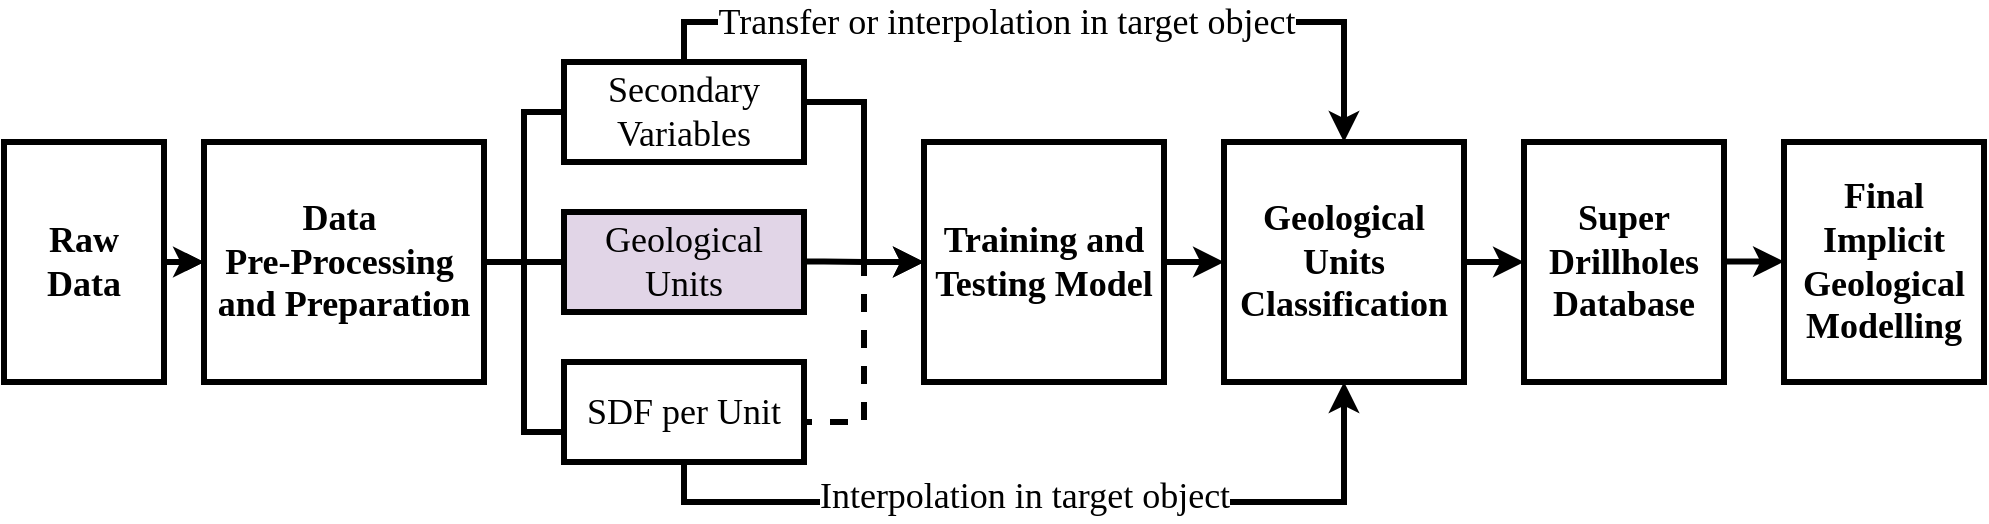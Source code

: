<mxfile version="28.0.4">
  <diagram name="Página-1" id="S8U-x5zmdfpuhueGBNwN">
    <mxGraphModel dx="1293" dy="755" grid="1" gridSize="10" guides="1" tooltips="1" connect="1" arrows="1" fold="1" page="1" pageScale="1" pageWidth="1169" pageHeight="827" math="0" shadow="0">
      <root>
        <mxCell id="0" />
        <mxCell id="1" parent="0" />
        <mxCell id="-i16baqEdhxGcpIUMj6I-20" style="edgeStyle=orthogonalEdgeStyle;rounded=0;orthogonalLoop=1;jettySize=auto;html=1;exitX=1;exitY=0.5;exitDx=0;exitDy=0;entryX=0;entryY=0.5;entryDx=0;entryDy=0;strokeWidth=3;fontSize=18;fontFamily=Times New Roman;fontStyle=1" parent="1" source="-i16baqEdhxGcpIUMj6I-1" target="-i16baqEdhxGcpIUMj6I-16" edge="1">
          <mxGeometry relative="1" as="geometry" />
        </mxCell>
        <mxCell id="-i16baqEdhxGcpIUMj6I-79" value="" style="edgeStyle=orthogonalEdgeStyle;rounded=0;orthogonalLoop=1;jettySize=auto;html=1;fontFamily=Times New Roman;fontSize=18;fontStyle=1" parent="1" source="-i16baqEdhxGcpIUMj6I-1" target="-i16baqEdhxGcpIUMj6I-16" edge="1">
          <mxGeometry relative="1" as="geometry" />
        </mxCell>
        <mxCell id="-i16baqEdhxGcpIUMj6I-1" value="&lt;font&gt;Raw&lt;/font&gt;&lt;div&gt;&lt;font&gt;Data&lt;/font&gt;&lt;/div&gt;" style="rounded=0;whiteSpace=wrap;html=1;strokeWidth=3;fillStyle=auto;glass=0;shadow=0;fontFamily=Times New Roman;fontSize=18;fontStyle=1" parent="1" vertex="1">
          <mxGeometry x="10" y="200" width="80" height="120" as="geometry" />
        </mxCell>
        <mxCell id="-i16baqEdhxGcpIUMj6I-100" style="edgeStyle=orthogonalEdgeStyle;rounded=0;orthogonalLoop=1;jettySize=auto;html=1;exitX=1;exitY=0.5;exitDx=0;exitDy=0;entryX=0;entryY=0.5;entryDx=0;entryDy=0;endArrow=none;startFill=0;strokeWidth=3;fontFamily=Times New Roman;fontSize=18;fontStyle=1" parent="1" source="-i16baqEdhxGcpIUMj6I-16" target="-i16baqEdhxGcpIUMj6I-22" edge="1">
          <mxGeometry relative="1" as="geometry">
            <Array as="points">
              <mxPoint x="270" y="260" />
              <mxPoint x="270" y="185" />
            </Array>
          </mxGeometry>
        </mxCell>
        <mxCell id="-i16baqEdhxGcpIUMj6I-16" value="&lt;font&gt;Data&amp;nbsp;&lt;/font&gt;&lt;div&gt;&lt;font&gt;Pre-Processing&amp;nbsp;&lt;/font&gt;&lt;/div&gt;&lt;div&gt;&lt;font&gt;and Preparation&lt;/font&gt;&lt;/div&gt;" style="rounded=0;whiteSpace=wrap;html=1;strokeWidth=3;fillStyle=auto;glass=0;shadow=0;fontFamily=Times New Roman;fontSize=18;fontStyle=1" parent="1" vertex="1">
          <mxGeometry x="110" y="200" width="140" height="120" as="geometry" />
        </mxCell>
        <mxCell id="-i16baqEdhxGcpIUMj6I-112" style="edgeStyle=orthogonalEdgeStyle;rounded=0;orthogonalLoop=1;jettySize=auto;html=1;exitX=1;exitY=0.5;exitDx=0;exitDy=0;entryX=0;entryY=0.5;entryDx=0;entryDy=0;strokeWidth=3;fontFamily=Times New Roman;fontSize=18;fontStyle=1" parent="1" source="-i16baqEdhxGcpIUMj6I-17" target="-i16baqEdhxGcpIUMj6I-71" edge="1">
          <mxGeometry relative="1" as="geometry" />
        </mxCell>
        <mxCell id="-i16baqEdhxGcpIUMj6I-17" value="&lt;font&gt;Training and Testing Model&lt;/font&gt;" style="rounded=0;whiteSpace=wrap;html=1;strokeWidth=3;fillStyle=auto;glass=0;shadow=0;fontFamily=Times New Roman;fontSize=18;fontStyle=1" parent="1" vertex="1">
          <mxGeometry x="470" y="200" width="120" height="120" as="geometry" />
        </mxCell>
        <mxCell id="-i16baqEdhxGcpIUMj6I-103" style="edgeStyle=orthogonalEdgeStyle;rounded=0;orthogonalLoop=1;jettySize=auto;html=1;exitX=1;exitY=0.5;exitDx=0;exitDy=0;endArrow=classic;startFill=0;strokeWidth=3;endFill=1;fontFamily=Times New Roman;fontSize=18;fontStyle=1;" parent="1" source="-i16baqEdhxGcpIUMj6I-22" target="-i16baqEdhxGcpIUMj6I-17" edge="1">
          <mxGeometry relative="1" as="geometry">
            <Array as="points">
              <mxPoint x="410" y="180" />
              <mxPoint x="440" y="180" />
              <mxPoint x="440" y="260" />
            </Array>
            <mxPoint x="390" y="180" as="sourcePoint" />
            <mxPoint x="490" y="260" as="targetPoint" />
          </mxGeometry>
        </mxCell>
        <mxCell id="-i16baqEdhxGcpIUMj6I-108" style="edgeStyle=orthogonalEdgeStyle;rounded=0;orthogonalLoop=1;jettySize=auto;html=1;exitX=0.5;exitY=0;exitDx=0;exitDy=0;entryX=0.5;entryY=0;entryDx=0;entryDy=0;fontFamily=Times New Roman;fontSize=18;fontStyle=1;strokeWidth=3;" parent="1" source="-i16baqEdhxGcpIUMj6I-22" target="-i16baqEdhxGcpIUMj6I-71" edge="1">
          <mxGeometry relative="1" as="geometry" />
        </mxCell>
        <mxCell id="-i16baqEdhxGcpIUMj6I-109" value="Transfer or interpolation in target object" style="edgeLabel;html=1;align=center;verticalAlign=middle;resizable=0;points=[];fontSize=18;fontFamily=Times New Roman;fontStyle=0" parent="-i16baqEdhxGcpIUMj6I-108" vertex="1" connectable="0">
          <mxGeometry x="-0.261" y="-5" relative="1" as="geometry">
            <mxPoint x="29" y="-5" as="offset" />
          </mxGeometry>
        </mxCell>
        <mxCell id="-i16baqEdhxGcpIUMj6I-104" style="edgeStyle=orthogonalEdgeStyle;rounded=0;orthogonalLoop=1;jettySize=auto;html=1;exitX=1;exitY=0.5;exitDx=0;exitDy=0;entryX=0;entryY=0.5;entryDx=0;entryDy=0;endArrow=classic;startFill=0;strokeWidth=3;endFill=1;fontFamily=Times New Roman;fontSize=18;fontStyle=1;dashed=1;" parent="1" source="-i16baqEdhxGcpIUMj6I-24" target="-i16baqEdhxGcpIUMj6I-17" edge="1">
          <mxGeometry relative="1" as="geometry">
            <Array as="points">
              <mxPoint x="410" y="340" />
              <mxPoint x="440" y="340" />
              <mxPoint x="440" y="260" />
            </Array>
          </mxGeometry>
        </mxCell>
        <mxCell id="-i16baqEdhxGcpIUMj6I-106" style="edgeStyle=orthogonalEdgeStyle;rounded=0;orthogonalLoop=1;jettySize=auto;html=1;exitX=0.5;exitY=1;exitDx=0;exitDy=0;entryX=0.5;entryY=1;entryDx=0;entryDy=0;fontFamily=Times New Roman;fontSize=18;fontStyle=1;strokeWidth=3;" parent="1" source="-i16baqEdhxGcpIUMj6I-24" target="-i16baqEdhxGcpIUMj6I-71" edge="1">
          <mxGeometry relative="1" as="geometry" />
        </mxCell>
        <mxCell id="-i16baqEdhxGcpIUMj6I-107" value="&lt;font&gt;Interpolation in target object&lt;/font&gt;" style="edgeLabel;html=1;align=center;verticalAlign=middle;resizable=0;points=[];fontSize=18;fontFamily=Times New Roman;fontStyle=0" parent="-i16baqEdhxGcpIUMj6I-106" vertex="1" connectable="0">
          <mxGeometry x="0.208" y="3" relative="1" as="geometry">
            <mxPoint x="-58" as="offset" />
          </mxGeometry>
        </mxCell>
        <mxCell id="-i16baqEdhxGcpIUMj6I-26" value="Geological Units" style="rounded=0;whiteSpace=wrap;html=1;strokeWidth=3;fillStyle=auto;glass=0;shadow=0;fontFamily=Times New Roman;fontSize=18;fillColor=#e1d5e7;strokeColor=#000000;fontStyle=0" parent="1" vertex="1">
          <mxGeometry x="290" y="235" width="120" height="50" as="geometry" />
        </mxCell>
        <mxCell id="-i16baqEdhxGcpIUMj6I-34" style="edgeStyle=orthogonalEdgeStyle;rounded=0;orthogonalLoop=1;jettySize=auto;html=1;exitX=1;exitY=0.5;exitDx=0;exitDy=0;entryX=0;entryY=0.5;entryDx=0;entryDy=0;endArrow=none;startFill=0;strokeWidth=3;fontSize=18;fontFamily=Times New Roman;fontStyle=1" parent="1" source="-i16baqEdhxGcpIUMj6I-16" target="-i16baqEdhxGcpIUMj6I-26" edge="1">
          <mxGeometry relative="1" as="geometry">
            <mxPoint x="380" y="230" as="sourcePoint" />
            <mxPoint x="420" y="150" as="targetPoint" />
            <Array as="points">
              <mxPoint x="260" y="260" />
              <mxPoint x="260" y="260" />
            </Array>
          </mxGeometry>
        </mxCell>
        <mxCell id="-i16baqEdhxGcpIUMj6I-114" style="edgeStyle=orthogonalEdgeStyle;rounded=0;orthogonalLoop=1;jettySize=auto;html=1;exitX=1;exitY=0.5;exitDx=0;exitDy=0;entryX=0;entryY=0.5;entryDx=0;entryDy=0;strokeWidth=3;" parent="1" source="-i16baqEdhxGcpIUMj6I-71" target="-i16baqEdhxGcpIUMj6I-113" edge="1">
          <mxGeometry relative="1" as="geometry" />
        </mxCell>
        <mxCell id="-i16baqEdhxGcpIUMj6I-71" value="&lt;font&gt;Geological Units&lt;/font&gt;&lt;div&gt;&lt;font&gt;Classification&lt;/font&gt;&lt;/div&gt;" style="rounded=0;whiteSpace=wrap;html=1;strokeWidth=3;fillStyle=auto;glass=0;shadow=0;fontFamily=Times New Roman;fontSize=18;fontStyle=1" parent="1" vertex="1">
          <mxGeometry x="620" y="200" width="120" height="120" as="geometry" />
        </mxCell>
        <mxCell id="-i16baqEdhxGcpIUMj6I-113" value="Super Drillholes&lt;div&gt;Database&lt;/div&gt;" style="rounded=0;whiteSpace=wrap;html=1;strokeWidth=3;fillStyle=auto;glass=0;shadow=0;fontFamily=Times New Roman;fontSize=18;fontStyle=1" parent="1" vertex="1">
          <mxGeometry x="770" y="200" width="100" height="120" as="geometry" />
        </mxCell>
        <mxCell id="HNBjI8xHRszEJ0xHAuVF-4" value="" style="endArrow=none;html=1;rounded=0;fontSize=18;strokeWidth=3;exitX=0;exitY=0.5;exitDx=0;exitDy=0;" parent="1" edge="1">
          <mxGeometry width="50" height="50" relative="1" as="geometry">
            <mxPoint x="290" y="345" as="sourcePoint" />
            <mxPoint x="270" y="260" as="targetPoint" />
            <Array as="points">
              <mxPoint x="270" y="345" />
            </Array>
          </mxGeometry>
        </mxCell>
        <mxCell id="HNBjI8xHRszEJ0xHAuVF-5" value="" style="endArrow=none;html=1;rounded=0;fontSize=18;strokeWidth=3;exitX=0;exitY=0.5;exitDx=0;exitDy=0;" parent="1" source="-i16baqEdhxGcpIUMj6I-24" edge="1">
          <mxGeometry width="50" height="50" relative="1" as="geometry">
            <mxPoint x="320" y="400" as="sourcePoint" />
            <mxPoint x="330" y="340" as="targetPoint" />
          </mxGeometry>
        </mxCell>
        <mxCell id="pDNgXzIJpw0wBYkc5iGU-1" value="" style="endArrow=none;html=1;rounded=0;fontSize=18;strokeWidth=3;" parent="1" target="-i16baqEdhxGcpIUMj6I-24" edge="1">
          <mxGeometry width="50" height="50" relative="1" as="geometry">
            <mxPoint x="330" y="340" as="sourcePoint" />
            <mxPoint x="330" y="260" as="targetPoint" />
          </mxGeometry>
        </mxCell>
        <mxCell id="-i16baqEdhxGcpIUMj6I-24" value="&lt;font&gt;SDF per Unit&lt;/font&gt;" style="rounded=0;whiteSpace=wrap;html=1;strokeWidth=3;fillStyle=auto;glass=0;shadow=0;fontFamily=Times New Roman;fontSize=18;fontStyle=0" parent="1" vertex="1">
          <mxGeometry x="290" y="310" width="120" height="50" as="geometry" />
        </mxCell>
        <mxCell id="-i16baqEdhxGcpIUMj6I-22" value="Secondary Variables" style="rounded=0;whiteSpace=wrap;html=1;strokeWidth=3;fillStyle=auto;glass=0;shadow=0;fontFamily=Times New Roman;fontSize=18;fontStyle=0" parent="1" vertex="1">
          <mxGeometry x="290" y="160" width="120" height="50" as="geometry" />
        </mxCell>
        <mxCell id="ANv2b0qqVqQ7DZ9J80zz-1" value="Final Implicit&lt;div&gt;Geological Modelling&lt;/div&gt;" style="rounded=0;whiteSpace=wrap;html=1;strokeWidth=3;fillStyle=auto;glass=0;shadow=0;fontFamily=Times New Roman;fontSize=18;fontStyle=1" vertex="1" parent="1">
          <mxGeometry x="900" y="200" width="100" height="120" as="geometry" />
        </mxCell>
        <mxCell id="ANv2b0qqVqQ7DZ9J80zz-2" style="edgeStyle=orthogonalEdgeStyle;rounded=0;orthogonalLoop=1;jettySize=auto;html=1;exitX=1;exitY=0.5;exitDx=0;exitDy=0;entryX=0;entryY=0.5;entryDx=0;entryDy=0;strokeWidth=3;" edge="1" parent="1">
          <mxGeometry relative="1" as="geometry">
            <mxPoint x="870" y="259.8" as="sourcePoint" />
            <mxPoint x="900" y="259.8" as="targetPoint" />
          </mxGeometry>
        </mxCell>
        <mxCell id="ANv2b0qqVqQ7DZ9J80zz-6" style="edgeStyle=orthogonalEdgeStyle;rounded=0;orthogonalLoop=1;jettySize=auto;html=1;exitX=1;exitY=0.5;exitDx=0;exitDy=0;endArrow=none;startFill=0;strokeWidth=3;fontSize=18;fontFamily=Times New Roman;fontStyle=1" edge="1" parent="1">
          <mxGeometry relative="1" as="geometry">
            <mxPoint x="410" y="259.79" as="sourcePoint" />
            <mxPoint x="440" y="260" as="targetPoint" />
            <Array as="points">
              <mxPoint x="420" y="259.79" />
              <mxPoint x="420" y="259.79" />
            </Array>
          </mxGeometry>
        </mxCell>
      </root>
    </mxGraphModel>
  </diagram>
</mxfile>
